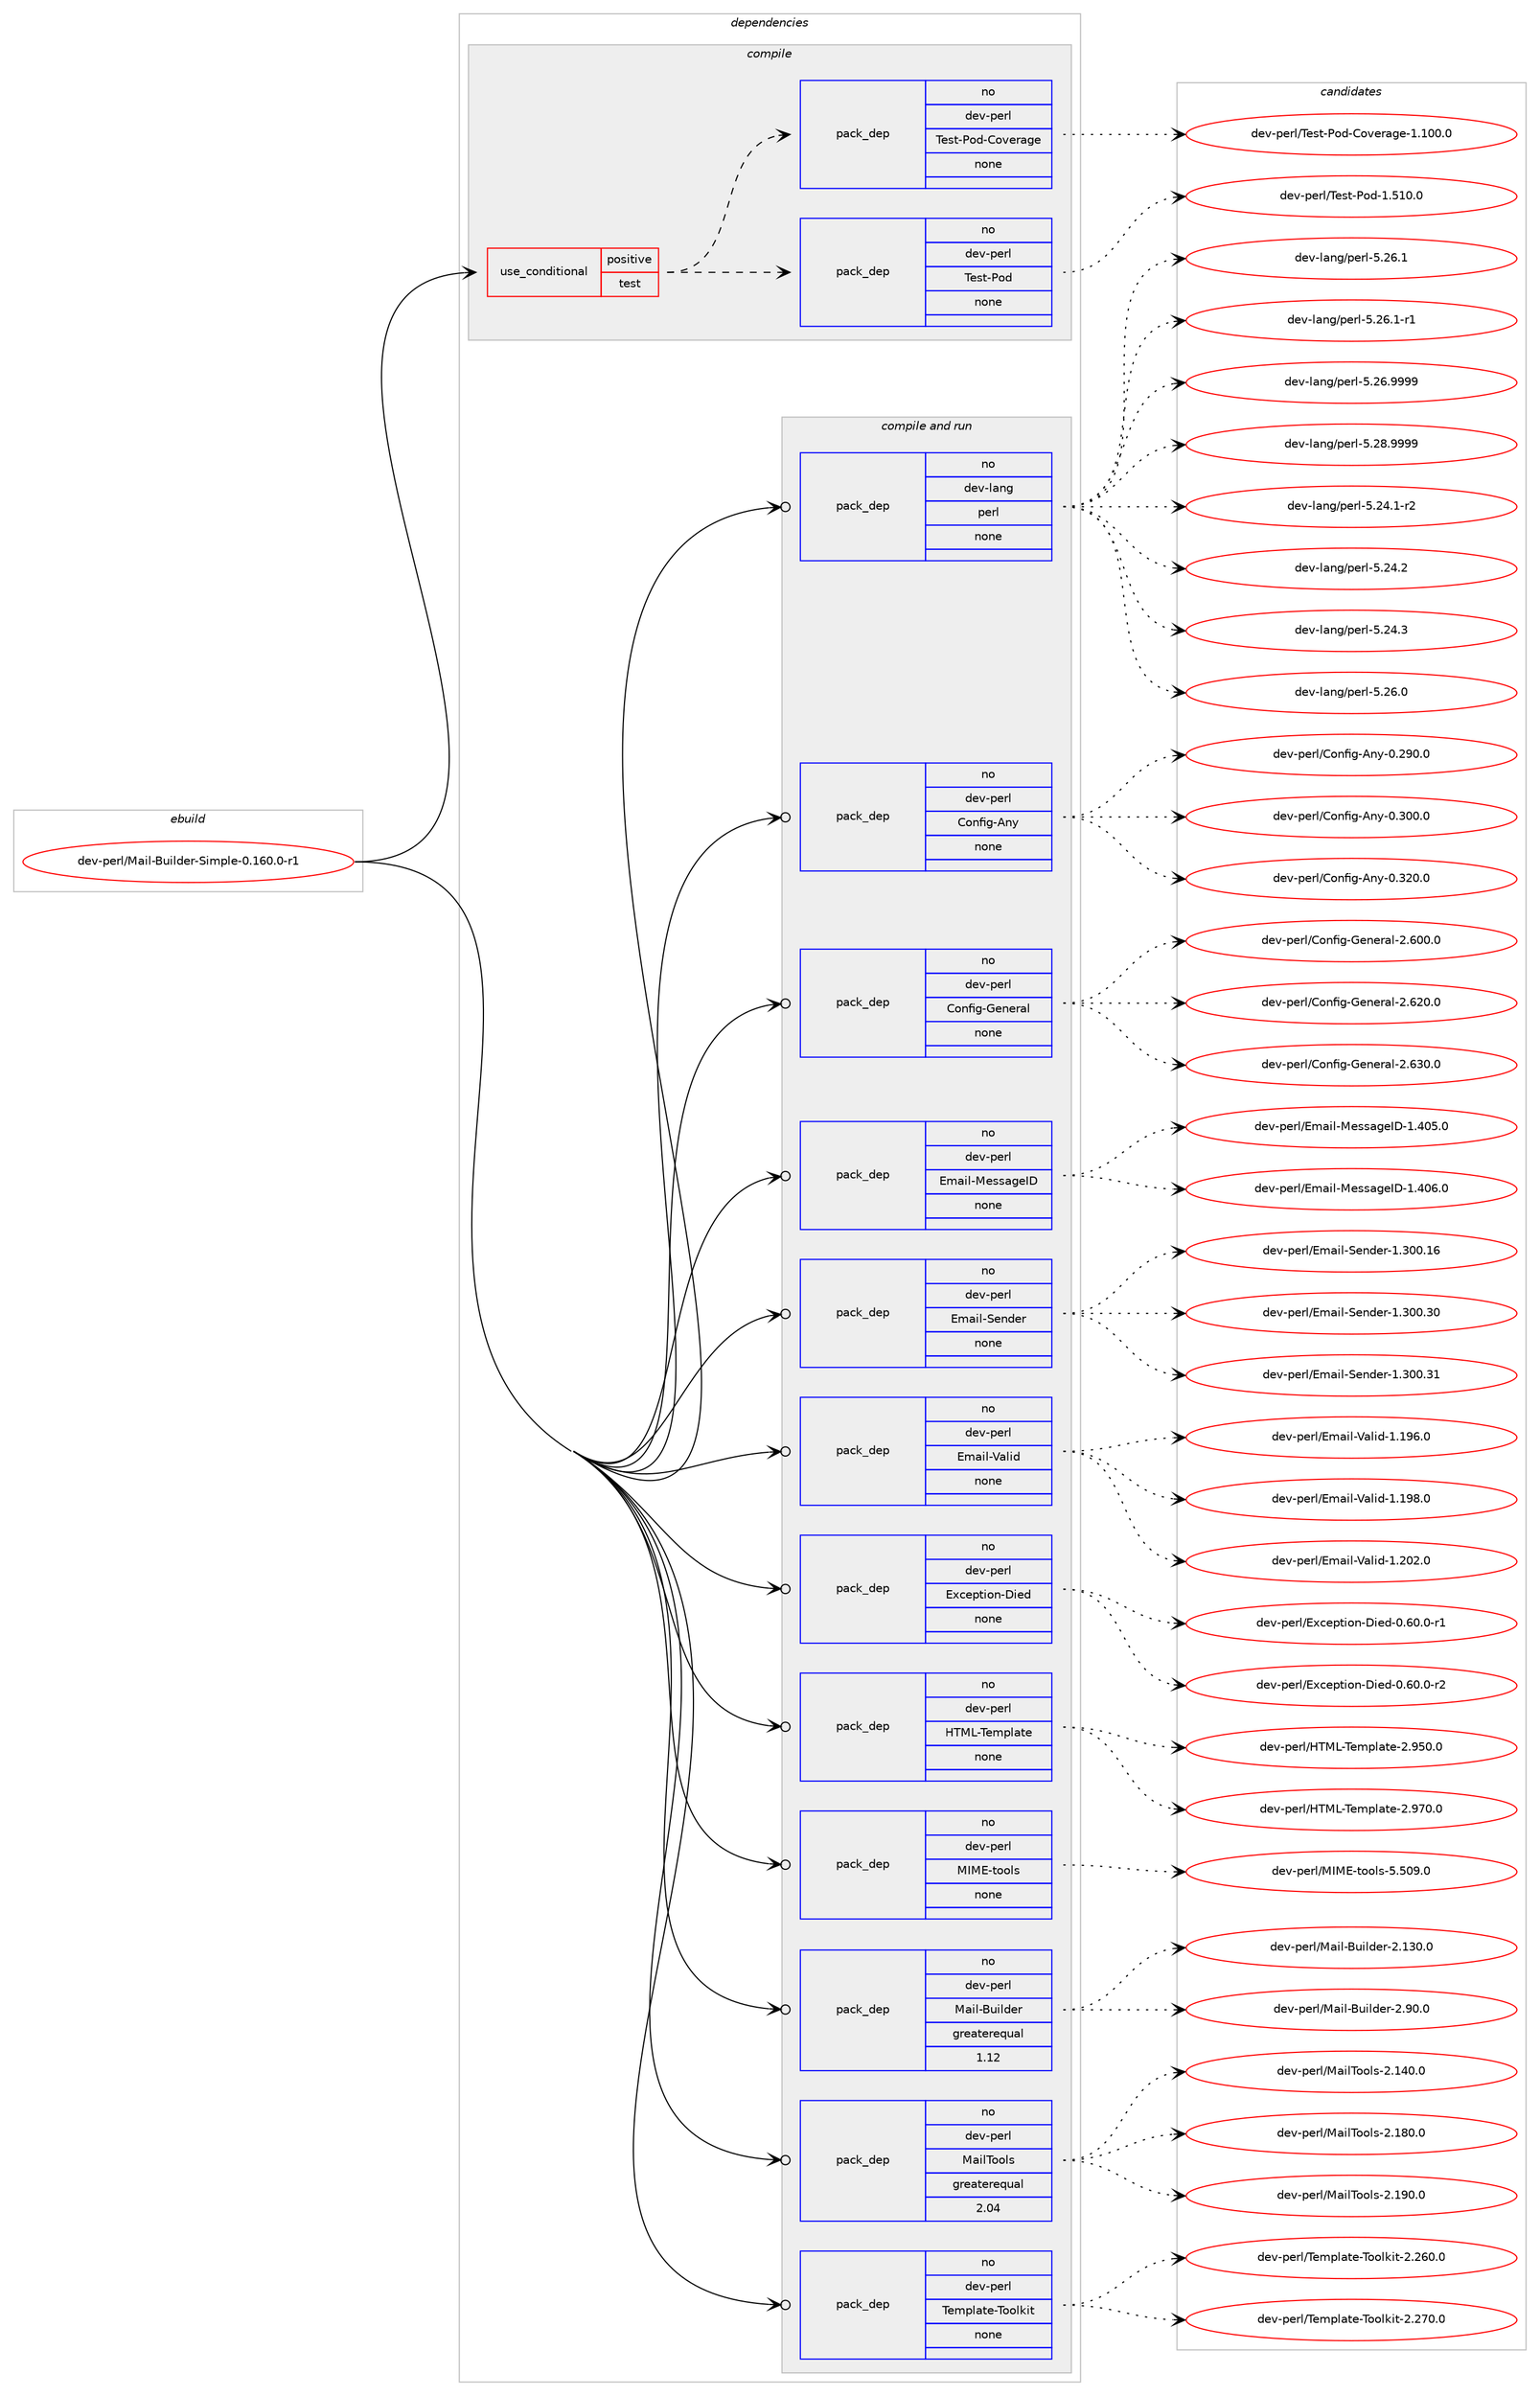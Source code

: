 digraph prolog {

# *************
# Graph options
# *************

newrank=true;
concentrate=true;
compound=true;
graph [rankdir=LR,fontname=Helvetica,fontsize=10,ranksep=1.5];#, ranksep=2.5, nodesep=0.2];
edge  [arrowhead=vee];
node  [fontname=Helvetica,fontsize=10];

# **********
# The ebuild
# **********

subgraph cluster_leftcol {
color=gray;
rank=same;
label=<<i>ebuild</i>>;
id [label="dev-perl/Mail-Builder-Simple-0.160.0-r1", color=red, width=4, href="../dev-perl/Mail-Builder-Simple-0.160.0-r1.svg"];
}

# ****************
# The dependencies
# ****************

subgraph cluster_midcol {
color=gray;
label=<<i>dependencies</i>>;
subgraph cluster_compile {
fillcolor="#eeeeee";
style=filled;
label=<<i>compile</i>>;
subgraph cond27553 {
dependency133669 [label=<<TABLE BORDER="0" CELLBORDER="1" CELLSPACING="0" CELLPADDING="4"><TR><TD ROWSPAN="3" CELLPADDING="10">use_conditional</TD></TR><TR><TD>positive</TD></TR><TR><TD>test</TD></TR></TABLE>>, shape=none, color=red];
subgraph pack102433 {
dependency133670 [label=<<TABLE BORDER="0" CELLBORDER="1" CELLSPACING="0" CELLPADDING="4" WIDTH="220"><TR><TD ROWSPAN="6" CELLPADDING="30">pack_dep</TD></TR><TR><TD WIDTH="110">no</TD></TR><TR><TD>dev-perl</TD></TR><TR><TD>Test-Pod</TD></TR><TR><TD>none</TD></TR><TR><TD></TD></TR></TABLE>>, shape=none, color=blue];
}
dependency133669:e -> dependency133670:w [weight=20,style="dashed",arrowhead="vee"];
subgraph pack102434 {
dependency133671 [label=<<TABLE BORDER="0" CELLBORDER="1" CELLSPACING="0" CELLPADDING="4" WIDTH="220"><TR><TD ROWSPAN="6" CELLPADDING="30">pack_dep</TD></TR><TR><TD WIDTH="110">no</TD></TR><TR><TD>dev-perl</TD></TR><TR><TD>Test-Pod-Coverage</TD></TR><TR><TD>none</TD></TR><TR><TD></TD></TR></TABLE>>, shape=none, color=blue];
}
dependency133669:e -> dependency133671:w [weight=20,style="dashed",arrowhead="vee"];
}
id:e -> dependency133669:w [weight=20,style="solid",arrowhead="vee"];
}
subgraph cluster_compileandrun {
fillcolor="#eeeeee";
style=filled;
label=<<i>compile and run</i>>;
subgraph pack102435 {
dependency133672 [label=<<TABLE BORDER="0" CELLBORDER="1" CELLSPACING="0" CELLPADDING="4" WIDTH="220"><TR><TD ROWSPAN="6" CELLPADDING="30">pack_dep</TD></TR><TR><TD WIDTH="110">no</TD></TR><TR><TD>dev-lang</TD></TR><TR><TD>perl</TD></TR><TR><TD>none</TD></TR><TR><TD></TD></TR></TABLE>>, shape=none, color=blue];
}
id:e -> dependency133672:w [weight=20,style="solid",arrowhead="odotvee"];
subgraph pack102436 {
dependency133673 [label=<<TABLE BORDER="0" CELLBORDER="1" CELLSPACING="0" CELLPADDING="4" WIDTH="220"><TR><TD ROWSPAN="6" CELLPADDING="30">pack_dep</TD></TR><TR><TD WIDTH="110">no</TD></TR><TR><TD>dev-perl</TD></TR><TR><TD>Config-Any</TD></TR><TR><TD>none</TD></TR><TR><TD></TD></TR></TABLE>>, shape=none, color=blue];
}
id:e -> dependency133673:w [weight=20,style="solid",arrowhead="odotvee"];
subgraph pack102437 {
dependency133674 [label=<<TABLE BORDER="0" CELLBORDER="1" CELLSPACING="0" CELLPADDING="4" WIDTH="220"><TR><TD ROWSPAN="6" CELLPADDING="30">pack_dep</TD></TR><TR><TD WIDTH="110">no</TD></TR><TR><TD>dev-perl</TD></TR><TR><TD>Config-General</TD></TR><TR><TD>none</TD></TR><TR><TD></TD></TR></TABLE>>, shape=none, color=blue];
}
id:e -> dependency133674:w [weight=20,style="solid",arrowhead="odotvee"];
subgraph pack102438 {
dependency133675 [label=<<TABLE BORDER="0" CELLBORDER="1" CELLSPACING="0" CELLPADDING="4" WIDTH="220"><TR><TD ROWSPAN="6" CELLPADDING="30">pack_dep</TD></TR><TR><TD WIDTH="110">no</TD></TR><TR><TD>dev-perl</TD></TR><TR><TD>Email-MessageID</TD></TR><TR><TD>none</TD></TR><TR><TD></TD></TR></TABLE>>, shape=none, color=blue];
}
id:e -> dependency133675:w [weight=20,style="solid",arrowhead="odotvee"];
subgraph pack102439 {
dependency133676 [label=<<TABLE BORDER="0" CELLBORDER="1" CELLSPACING="0" CELLPADDING="4" WIDTH="220"><TR><TD ROWSPAN="6" CELLPADDING="30">pack_dep</TD></TR><TR><TD WIDTH="110">no</TD></TR><TR><TD>dev-perl</TD></TR><TR><TD>Email-Sender</TD></TR><TR><TD>none</TD></TR><TR><TD></TD></TR></TABLE>>, shape=none, color=blue];
}
id:e -> dependency133676:w [weight=20,style="solid",arrowhead="odotvee"];
subgraph pack102440 {
dependency133677 [label=<<TABLE BORDER="0" CELLBORDER="1" CELLSPACING="0" CELLPADDING="4" WIDTH="220"><TR><TD ROWSPAN="6" CELLPADDING="30">pack_dep</TD></TR><TR><TD WIDTH="110">no</TD></TR><TR><TD>dev-perl</TD></TR><TR><TD>Email-Valid</TD></TR><TR><TD>none</TD></TR><TR><TD></TD></TR></TABLE>>, shape=none, color=blue];
}
id:e -> dependency133677:w [weight=20,style="solid",arrowhead="odotvee"];
subgraph pack102441 {
dependency133678 [label=<<TABLE BORDER="0" CELLBORDER="1" CELLSPACING="0" CELLPADDING="4" WIDTH="220"><TR><TD ROWSPAN="6" CELLPADDING="30">pack_dep</TD></TR><TR><TD WIDTH="110">no</TD></TR><TR><TD>dev-perl</TD></TR><TR><TD>Exception-Died</TD></TR><TR><TD>none</TD></TR><TR><TD></TD></TR></TABLE>>, shape=none, color=blue];
}
id:e -> dependency133678:w [weight=20,style="solid",arrowhead="odotvee"];
subgraph pack102442 {
dependency133679 [label=<<TABLE BORDER="0" CELLBORDER="1" CELLSPACING="0" CELLPADDING="4" WIDTH="220"><TR><TD ROWSPAN="6" CELLPADDING="30">pack_dep</TD></TR><TR><TD WIDTH="110">no</TD></TR><TR><TD>dev-perl</TD></TR><TR><TD>HTML-Template</TD></TR><TR><TD>none</TD></TR><TR><TD></TD></TR></TABLE>>, shape=none, color=blue];
}
id:e -> dependency133679:w [weight=20,style="solid",arrowhead="odotvee"];
subgraph pack102443 {
dependency133680 [label=<<TABLE BORDER="0" CELLBORDER="1" CELLSPACING="0" CELLPADDING="4" WIDTH="220"><TR><TD ROWSPAN="6" CELLPADDING="30">pack_dep</TD></TR><TR><TD WIDTH="110">no</TD></TR><TR><TD>dev-perl</TD></TR><TR><TD>MIME-tools</TD></TR><TR><TD>none</TD></TR><TR><TD></TD></TR></TABLE>>, shape=none, color=blue];
}
id:e -> dependency133680:w [weight=20,style="solid",arrowhead="odotvee"];
subgraph pack102444 {
dependency133681 [label=<<TABLE BORDER="0" CELLBORDER="1" CELLSPACING="0" CELLPADDING="4" WIDTH="220"><TR><TD ROWSPAN="6" CELLPADDING="30">pack_dep</TD></TR><TR><TD WIDTH="110">no</TD></TR><TR><TD>dev-perl</TD></TR><TR><TD>Mail-Builder</TD></TR><TR><TD>greaterequal</TD></TR><TR><TD>1.12</TD></TR></TABLE>>, shape=none, color=blue];
}
id:e -> dependency133681:w [weight=20,style="solid",arrowhead="odotvee"];
subgraph pack102445 {
dependency133682 [label=<<TABLE BORDER="0" CELLBORDER="1" CELLSPACING="0" CELLPADDING="4" WIDTH="220"><TR><TD ROWSPAN="6" CELLPADDING="30">pack_dep</TD></TR><TR><TD WIDTH="110">no</TD></TR><TR><TD>dev-perl</TD></TR><TR><TD>MailTools</TD></TR><TR><TD>greaterequal</TD></TR><TR><TD>2.04</TD></TR></TABLE>>, shape=none, color=blue];
}
id:e -> dependency133682:w [weight=20,style="solid",arrowhead="odotvee"];
subgraph pack102446 {
dependency133683 [label=<<TABLE BORDER="0" CELLBORDER="1" CELLSPACING="0" CELLPADDING="4" WIDTH="220"><TR><TD ROWSPAN="6" CELLPADDING="30">pack_dep</TD></TR><TR><TD WIDTH="110">no</TD></TR><TR><TD>dev-perl</TD></TR><TR><TD>Template-Toolkit</TD></TR><TR><TD>none</TD></TR><TR><TD></TD></TR></TABLE>>, shape=none, color=blue];
}
id:e -> dependency133683:w [weight=20,style="solid",arrowhead="odotvee"];
}
subgraph cluster_run {
fillcolor="#eeeeee";
style=filled;
label=<<i>run</i>>;
}
}

# **************
# The candidates
# **************

subgraph cluster_choices {
rank=same;
color=gray;
label=<<i>candidates</i>>;

subgraph choice102433 {
color=black;
nodesep=1;
choice10010111845112101114108478410111511645801111004549465349484648 [label="dev-perl/Test-Pod-1.510.0", color=red, width=4,href="../dev-perl/Test-Pod-1.510.0.svg"];
dependency133670:e -> choice10010111845112101114108478410111511645801111004549465349484648:w [style=dotted,weight="100"];
}
subgraph choice102434 {
color=black;
nodesep=1;
choice10010111845112101114108478410111511645801111004567111118101114971031014549464948484648 [label="dev-perl/Test-Pod-Coverage-1.100.0", color=red, width=4,href="../dev-perl/Test-Pod-Coverage-1.100.0.svg"];
dependency133671:e -> choice10010111845112101114108478410111511645801111004567111118101114971031014549464948484648:w [style=dotted,weight="100"];
}
subgraph choice102435 {
color=black;
nodesep=1;
choice100101118451089711010347112101114108455346505246494511450 [label="dev-lang/perl-5.24.1-r2", color=red, width=4,href="../dev-lang/perl-5.24.1-r2.svg"];
choice10010111845108971101034711210111410845534650524650 [label="dev-lang/perl-5.24.2", color=red, width=4,href="../dev-lang/perl-5.24.2.svg"];
choice10010111845108971101034711210111410845534650524651 [label="dev-lang/perl-5.24.3", color=red, width=4,href="../dev-lang/perl-5.24.3.svg"];
choice10010111845108971101034711210111410845534650544648 [label="dev-lang/perl-5.26.0", color=red, width=4,href="../dev-lang/perl-5.26.0.svg"];
choice10010111845108971101034711210111410845534650544649 [label="dev-lang/perl-5.26.1", color=red, width=4,href="../dev-lang/perl-5.26.1.svg"];
choice100101118451089711010347112101114108455346505446494511449 [label="dev-lang/perl-5.26.1-r1", color=red, width=4,href="../dev-lang/perl-5.26.1-r1.svg"];
choice10010111845108971101034711210111410845534650544657575757 [label="dev-lang/perl-5.26.9999", color=red, width=4,href="../dev-lang/perl-5.26.9999.svg"];
choice10010111845108971101034711210111410845534650564657575757 [label="dev-lang/perl-5.28.9999", color=red, width=4,href="../dev-lang/perl-5.28.9999.svg"];
dependency133672:e -> choice100101118451089711010347112101114108455346505246494511450:w [style=dotted,weight="100"];
dependency133672:e -> choice10010111845108971101034711210111410845534650524650:w [style=dotted,weight="100"];
dependency133672:e -> choice10010111845108971101034711210111410845534650524651:w [style=dotted,weight="100"];
dependency133672:e -> choice10010111845108971101034711210111410845534650544648:w [style=dotted,weight="100"];
dependency133672:e -> choice10010111845108971101034711210111410845534650544649:w [style=dotted,weight="100"];
dependency133672:e -> choice100101118451089711010347112101114108455346505446494511449:w [style=dotted,weight="100"];
dependency133672:e -> choice10010111845108971101034711210111410845534650544657575757:w [style=dotted,weight="100"];
dependency133672:e -> choice10010111845108971101034711210111410845534650564657575757:w [style=dotted,weight="100"];
}
subgraph choice102436 {
color=black;
nodesep=1;
choice10010111845112101114108476711111010210510345651101214548465057484648 [label="dev-perl/Config-Any-0.290.0", color=red, width=4,href="../dev-perl/Config-Any-0.290.0.svg"];
choice10010111845112101114108476711111010210510345651101214548465148484648 [label="dev-perl/Config-Any-0.300.0", color=red, width=4,href="../dev-perl/Config-Any-0.300.0.svg"];
choice10010111845112101114108476711111010210510345651101214548465150484648 [label="dev-perl/Config-Any-0.320.0", color=red, width=4,href="../dev-perl/Config-Any-0.320.0.svg"];
dependency133673:e -> choice10010111845112101114108476711111010210510345651101214548465057484648:w [style=dotted,weight="100"];
dependency133673:e -> choice10010111845112101114108476711111010210510345651101214548465148484648:w [style=dotted,weight="100"];
dependency133673:e -> choice10010111845112101114108476711111010210510345651101214548465150484648:w [style=dotted,weight="100"];
}
subgraph choice102437 {
color=black;
nodesep=1;
choice1001011184511210111410847671111101021051034571101110101114971084550465448484648 [label="dev-perl/Config-General-2.600.0", color=red, width=4,href="../dev-perl/Config-General-2.600.0.svg"];
choice1001011184511210111410847671111101021051034571101110101114971084550465450484648 [label="dev-perl/Config-General-2.620.0", color=red, width=4,href="../dev-perl/Config-General-2.620.0.svg"];
choice1001011184511210111410847671111101021051034571101110101114971084550465451484648 [label="dev-perl/Config-General-2.630.0", color=red, width=4,href="../dev-perl/Config-General-2.630.0.svg"];
dependency133674:e -> choice1001011184511210111410847671111101021051034571101110101114971084550465448484648:w [style=dotted,weight="100"];
dependency133674:e -> choice1001011184511210111410847671111101021051034571101110101114971084550465450484648:w [style=dotted,weight="100"];
dependency133674:e -> choice1001011184511210111410847671111101021051034571101110101114971084550465451484648:w [style=dotted,weight="100"];
}
subgraph choice102438 {
color=black;
nodesep=1;
choice1001011184511210111410847691099710510845771011151159710310173684549465248534648 [label="dev-perl/Email-MessageID-1.405.0", color=red, width=4,href="../dev-perl/Email-MessageID-1.405.0.svg"];
choice1001011184511210111410847691099710510845771011151159710310173684549465248544648 [label="dev-perl/Email-MessageID-1.406.0", color=red, width=4,href="../dev-perl/Email-MessageID-1.406.0.svg"];
dependency133675:e -> choice1001011184511210111410847691099710510845771011151159710310173684549465248534648:w [style=dotted,weight="100"];
dependency133675:e -> choice1001011184511210111410847691099710510845771011151159710310173684549465248544648:w [style=dotted,weight="100"];
}
subgraph choice102439 {
color=black;
nodesep=1;
choice100101118451121011141084769109971051084583101110100101114454946514848464954 [label="dev-perl/Email-Sender-1.300.16", color=red, width=4,href="../dev-perl/Email-Sender-1.300.16.svg"];
choice100101118451121011141084769109971051084583101110100101114454946514848465148 [label="dev-perl/Email-Sender-1.300.30", color=red, width=4,href="../dev-perl/Email-Sender-1.300.30.svg"];
choice100101118451121011141084769109971051084583101110100101114454946514848465149 [label="dev-perl/Email-Sender-1.300.31", color=red, width=4,href="../dev-perl/Email-Sender-1.300.31.svg"];
dependency133676:e -> choice100101118451121011141084769109971051084583101110100101114454946514848464954:w [style=dotted,weight="100"];
dependency133676:e -> choice100101118451121011141084769109971051084583101110100101114454946514848465148:w [style=dotted,weight="100"];
dependency133676:e -> choice100101118451121011141084769109971051084583101110100101114454946514848465149:w [style=dotted,weight="100"];
}
subgraph choice102440 {
color=black;
nodesep=1;
choice100101118451121011141084769109971051084586971081051004549464957544648 [label="dev-perl/Email-Valid-1.196.0", color=red, width=4,href="../dev-perl/Email-Valid-1.196.0.svg"];
choice100101118451121011141084769109971051084586971081051004549464957564648 [label="dev-perl/Email-Valid-1.198.0", color=red, width=4,href="../dev-perl/Email-Valid-1.198.0.svg"];
choice100101118451121011141084769109971051084586971081051004549465048504648 [label="dev-perl/Email-Valid-1.202.0", color=red, width=4,href="../dev-perl/Email-Valid-1.202.0.svg"];
dependency133677:e -> choice100101118451121011141084769109971051084586971081051004549464957544648:w [style=dotted,weight="100"];
dependency133677:e -> choice100101118451121011141084769109971051084586971081051004549464957564648:w [style=dotted,weight="100"];
dependency133677:e -> choice100101118451121011141084769109971051084586971081051004549465048504648:w [style=dotted,weight="100"];
}
subgraph choice102441 {
color=black;
nodesep=1;
choice100101118451121011141084769120991011121161051111104568105101100454846544846484511449 [label="dev-perl/Exception-Died-0.60.0-r1", color=red, width=4,href="../dev-perl/Exception-Died-0.60.0-r1.svg"];
choice100101118451121011141084769120991011121161051111104568105101100454846544846484511450 [label="dev-perl/Exception-Died-0.60.0-r2", color=red, width=4,href="../dev-perl/Exception-Died-0.60.0-r2.svg"];
dependency133678:e -> choice100101118451121011141084769120991011121161051111104568105101100454846544846484511449:w [style=dotted,weight="100"];
dependency133678:e -> choice100101118451121011141084769120991011121161051111104568105101100454846544846484511450:w [style=dotted,weight="100"];
}
subgraph choice102442 {
color=black;
nodesep=1;
choice1001011184511210111410847728477764584101109112108971161014550465753484648 [label="dev-perl/HTML-Template-2.950.0", color=red, width=4,href="../dev-perl/HTML-Template-2.950.0.svg"];
choice1001011184511210111410847728477764584101109112108971161014550465755484648 [label="dev-perl/HTML-Template-2.970.0", color=red, width=4,href="../dev-perl/HTML-Template-2.970.0.svg"];
dependency133679:e -> choice1001011184511210111410847728477764584101109112108971161014550465753484648:w [style=dotted,weight="100"];
dependency133679:e -> choice1001011184511210111410847728477764584101109112108971161014550465755484648:w [style=dotted,weight="100"];
}
subgraph choice102443 {
color=black;
nodesep=1;
choice100101118451121011141084777737769451161111111081154553465348574648 [label="dev-perl/MIME-tools-5.509.0", color=red, width=4,href="../dev-perl/MIME-tools-5.509.0.svg"];
dependency133680:e -> choice100101118451121011141084777737769451161111111081154553465348574648:w [style=dotted,weight="100"];
}
subgraph choice102444 {
color=black;
nodesep=1;
choice1001011184511210111410847779710510845661171051081001011144550464951484648 [label="dev-perl/Mail-Builder-2.130.0", color=red, width=4,href="../dev-perl/Mail-Builder-2.130.0.svg"];
choice10010111845112101114108477797105108456611710510810010111445504657484648 [label="dev-perl/Mail-Builder-2.90.0", color=red, width=4,href="../dev-perl/Mail-Builder-2.90.0.svg"];
dependency133681:e -> choice1001011184511210111410847779710510845661171051081001011144550464951484648:w [style=dotted,weight="100"];
dependency133681:e -> choice10010111845112101114108477797105108456611710510810010111445504657484648:w [style=dotted,weight="100"];
}
subgraph choice102445 {
color=black;
nodesep=1;
choice10010111845112101114108477797105108841111111081154550464952484648 [label="dev-perl/MailTools-2.140.0", color=red, width=4,href="../dev-perl/MailTools-2.140.0.svg"];
choice10010111845112101114108477797105108841111111081154550464956484648 [label="dev-perl/MailTools-2.180.0", color=red, width=4,href="../dev-perl/MailTools-2.180.0.svg"];
choice10010111845112101114108477797105108841111111081154550464957484648 [label="dev-perl/MailTools-2.190.0", color=red, width=4,href="../dev-perl/MailTools-2.190.0.svg"];
dependency133682:e -> choice10010111845112101114108477797105108841111111081154550464952484648:w [style=dotted,weight="100"];
dependency133682:e -> choice10010111845112101114108477797105108841111111081154550464956484648:w [style=dotted,weight="100"];
dependency133682:e -> choice10010111845112101114108477797105108841111111081154550464957484648:w [style=dotted,weight="100"];
}
subgraph choice102446 {
color=black;
nodesep=1;
choice1001011184511210111410847841011091121089711610145841111111081071051164550465054484648 [label="dev-perl/Template-Toolkit-2.260.0", color=red, width=4,href="../dev-perl/Template-Toolkit-2.260.0.svg"];
choice1001011184511210111410847841011091121089711610145841111111081071051164550465055484648 [label="dev-perl/Template-Toolkit-2.270.0", color=red, width=4,href="../dev-perl/Template-Toolkit-2.270.0.svg"];
dependency133683:e -> choice1001011184511210111410847841011091121089711610145841111111081071051164550465054484648:w [style=dotted,weight="100"];
dependency133683:e -> choice1001011184511210111410847841011091121089711610145841111111081071051164550465055484648:w [style=dotted,weight="100"];
}
}

}
